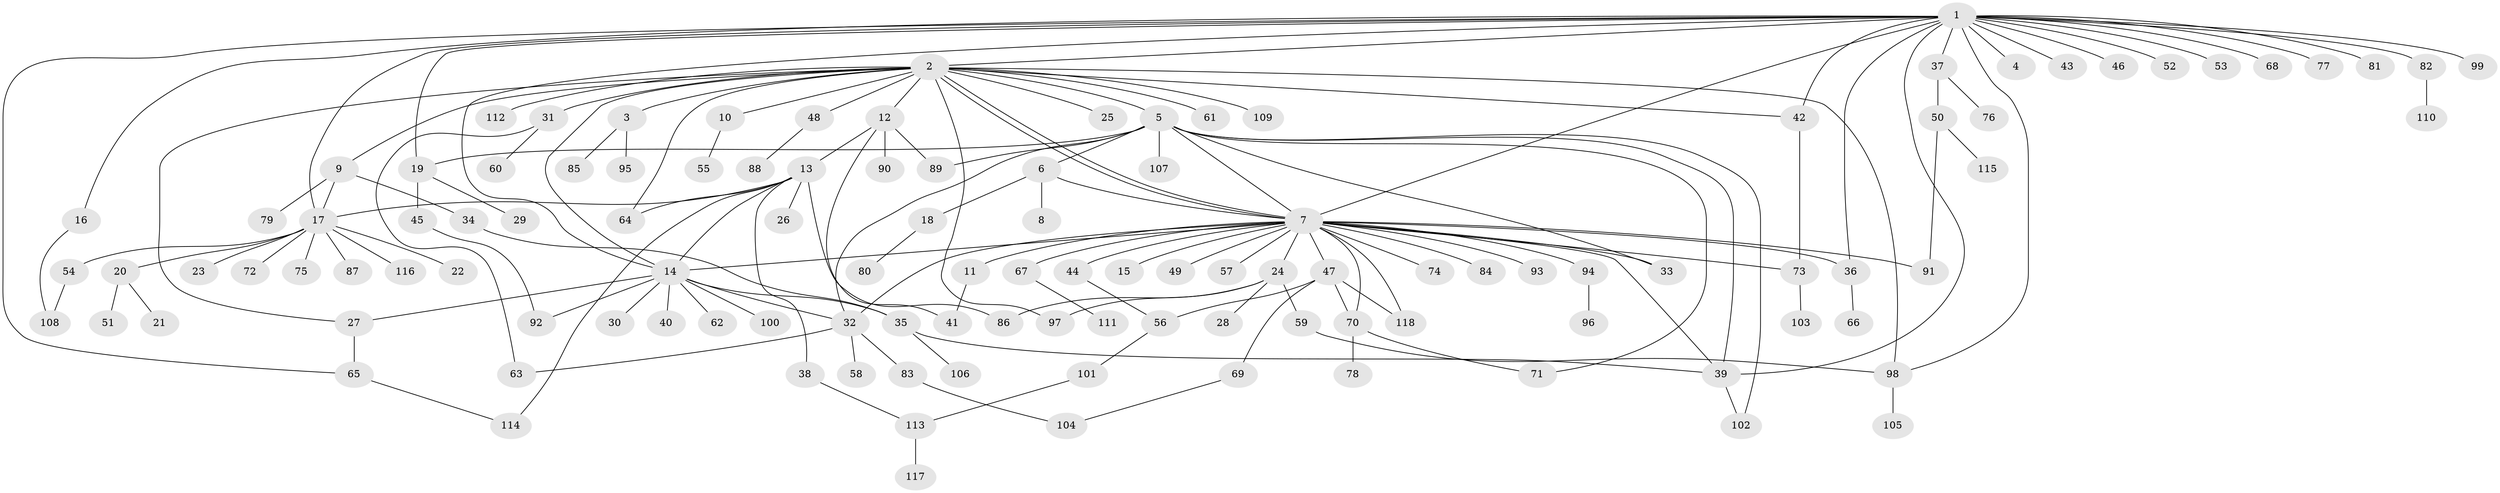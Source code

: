 // Generated by graph-tools (version 1.1) at 2025/14/03/09/25 04:14:35]
// undirected, 118 vertices, 158 edges
graph export_dot {
graph [start="1"]
  node [color=gray90,style=filled];
  1;
  2;
  3;
  4;
  5;
  6;
  7;
  8;
  9;
  10;
  11;
  12;
  13;
  14;
  15;
  16;
  17;
  18;
  19;
  20;
  21;
  22;
  23;
  24;
  25;
  26;
  27;
  28;
  29;
  30;
  31;
  32;
  33;
  34;
  35;
  36;
  37;
  38;
  39;
  40;
  41;
  42;
  43;
  44;
  45;
  46;
  47;
  48;
  49;
  50;
  51;
  52;
  53;
  54;
  55;
  56;
  57;
  58;
  59;
  60;
  61;
  62;
  63;
  64;
  65;
  66;
  67;
  68;
  69;
  70;
  71;
  72;
  73;
  74;
  75;
  76;
  77;
  78;
  79;
  80;
  81;
  82;
  83;
  84;
  85;
  86;
  87;
  88;
  89;
  90;
  91;
  92;
  93;
  94;
  95;
  96;
  97;
  98;
  99;
  100;
  101;
  102;
  103;
  104;
  105;
  106;
  107;
  108;
  109;
  110;
  111;
  112;
  113;
  114;
  115;
  116;
  117;
  118;
  1 -- 2;
  1 -- 4;
  1 -- 7;
  1 -- 14;
  1 -- 16;
  1 -- 17;
  1 -- 19;
  1 -- 36;
  1 -- 37;
  1 -- 39;
  1 -- 42;
  1 -- 43;
  1 -- 46;
  1 -- 52;
  1 -- 53;
  1 -- 65;
  1 -- 68;
  1 -- 77;
  1 -- 81;
  1 -- 82;
  1 -- 98;
  1 -- 99;
  2 -- 3;
  2 -- 5;
  2 -- 7;
  2 -- 7;
  2 -- 9;
  2 -- 10;
  2 -- 12;
  2 -- 14;
  2 -- 25;
  2 -- 27;
  2 -- 31;
  2 -- 42;
  2 -- 48;
  2 -- 61;
  2 -- 64;
  2 -- 97;
  2 -- 98;
  2 -- 109;
  2 -- 112;
  3 -- 85;
  3 -- 95;
  5 -- 6;
  5 -- 7;
  5 -- 19;
  5 -- 32;
  5 -- 33;
  5 -- 39;
  5 -- 71;
  5 -- 89;
  5 -- 102;
  5 -- 107;
  6 -- 7;
  6 -- 8;
  6 -- 18;
  7 -- 11;
  7 -- 14;
  7 -- 15;
  7 -- 24;
  7 -- 32;
  7 -- 33;
  7 -- 36;
  7 -- 39;
  7 -- 44;
  7 -- 47;
  7 -- 49;
  7 -- 57;
  7 -- 67;
  7 -- 70;
  7 -- 73;
  7 -- 74;
  7 -- 84;
  7 -- 91;
  7 -- 93;
  7 -- 94;
  7 -- 118;
  9 -- 17;
  9 -- 34;
  9 -- 79;
  10 -- 55;
  11 -- 41;
  12 -- 13;
  12 -- 41;
  12 -- 89;
  12 -- 90;
  13 -- 14;
  13 -- 17;
  13 -- 26;
  13 -- 38;
  13 -- 64;
  13 -- 86;
  13 -- 114;
  14 -- 27;
  14 -- 30;
  14 -- 32;
  14 -- 35;
  14 -- 40;
  14 -- 62;
  14 -- 92;
  14 -- 100;
  16 -- 108;
  17 -- 20;
  17 -- 22;
  17 -- 23;
  17 -- 54;
  17 -- 72;
  17 -- 75;
  17 -- 87;
  17 -- 116;
  18 -- 80;
  19 -- 29;
  19 -- 45;
  20 -- 21;
  20 -- 51;
  24 -- 28;
  24 -- 59;
  24 -- 86;
  24 -- 97;
  27 -- 65;
  31 -- 60;
  31 -- 63;
  32 -- 58;
  32 -- 63;
  32 -- 83;
  34 -- 35;
  35 -- 39;
  35 -- 106;
  36 -- 66;
  37 -- 50;
  37 -- 76;
  38 -- 113;
  39 -- 102;
  42 -- 73;
  44 -- 56;
  45 -- 92;
  47 -- 56;
  47 -- 69;
  47 -- 70;
  47 -- 118;
  48 -- 88;
  50 -- 91;
  50 -- 115;
  54 -- 108;
  56 -- 101;
  59 -- 98;
  65 -- 114;
  67 -- 111;
  69 -- 104;
  70 -- 71;
  70 -- 78;
  73 -- 103;
  82 -- 110;
  83 -- 104;
  94 -- 96;
  98 -- 105;
  101 -- 113;
  113 -- 117;
}
